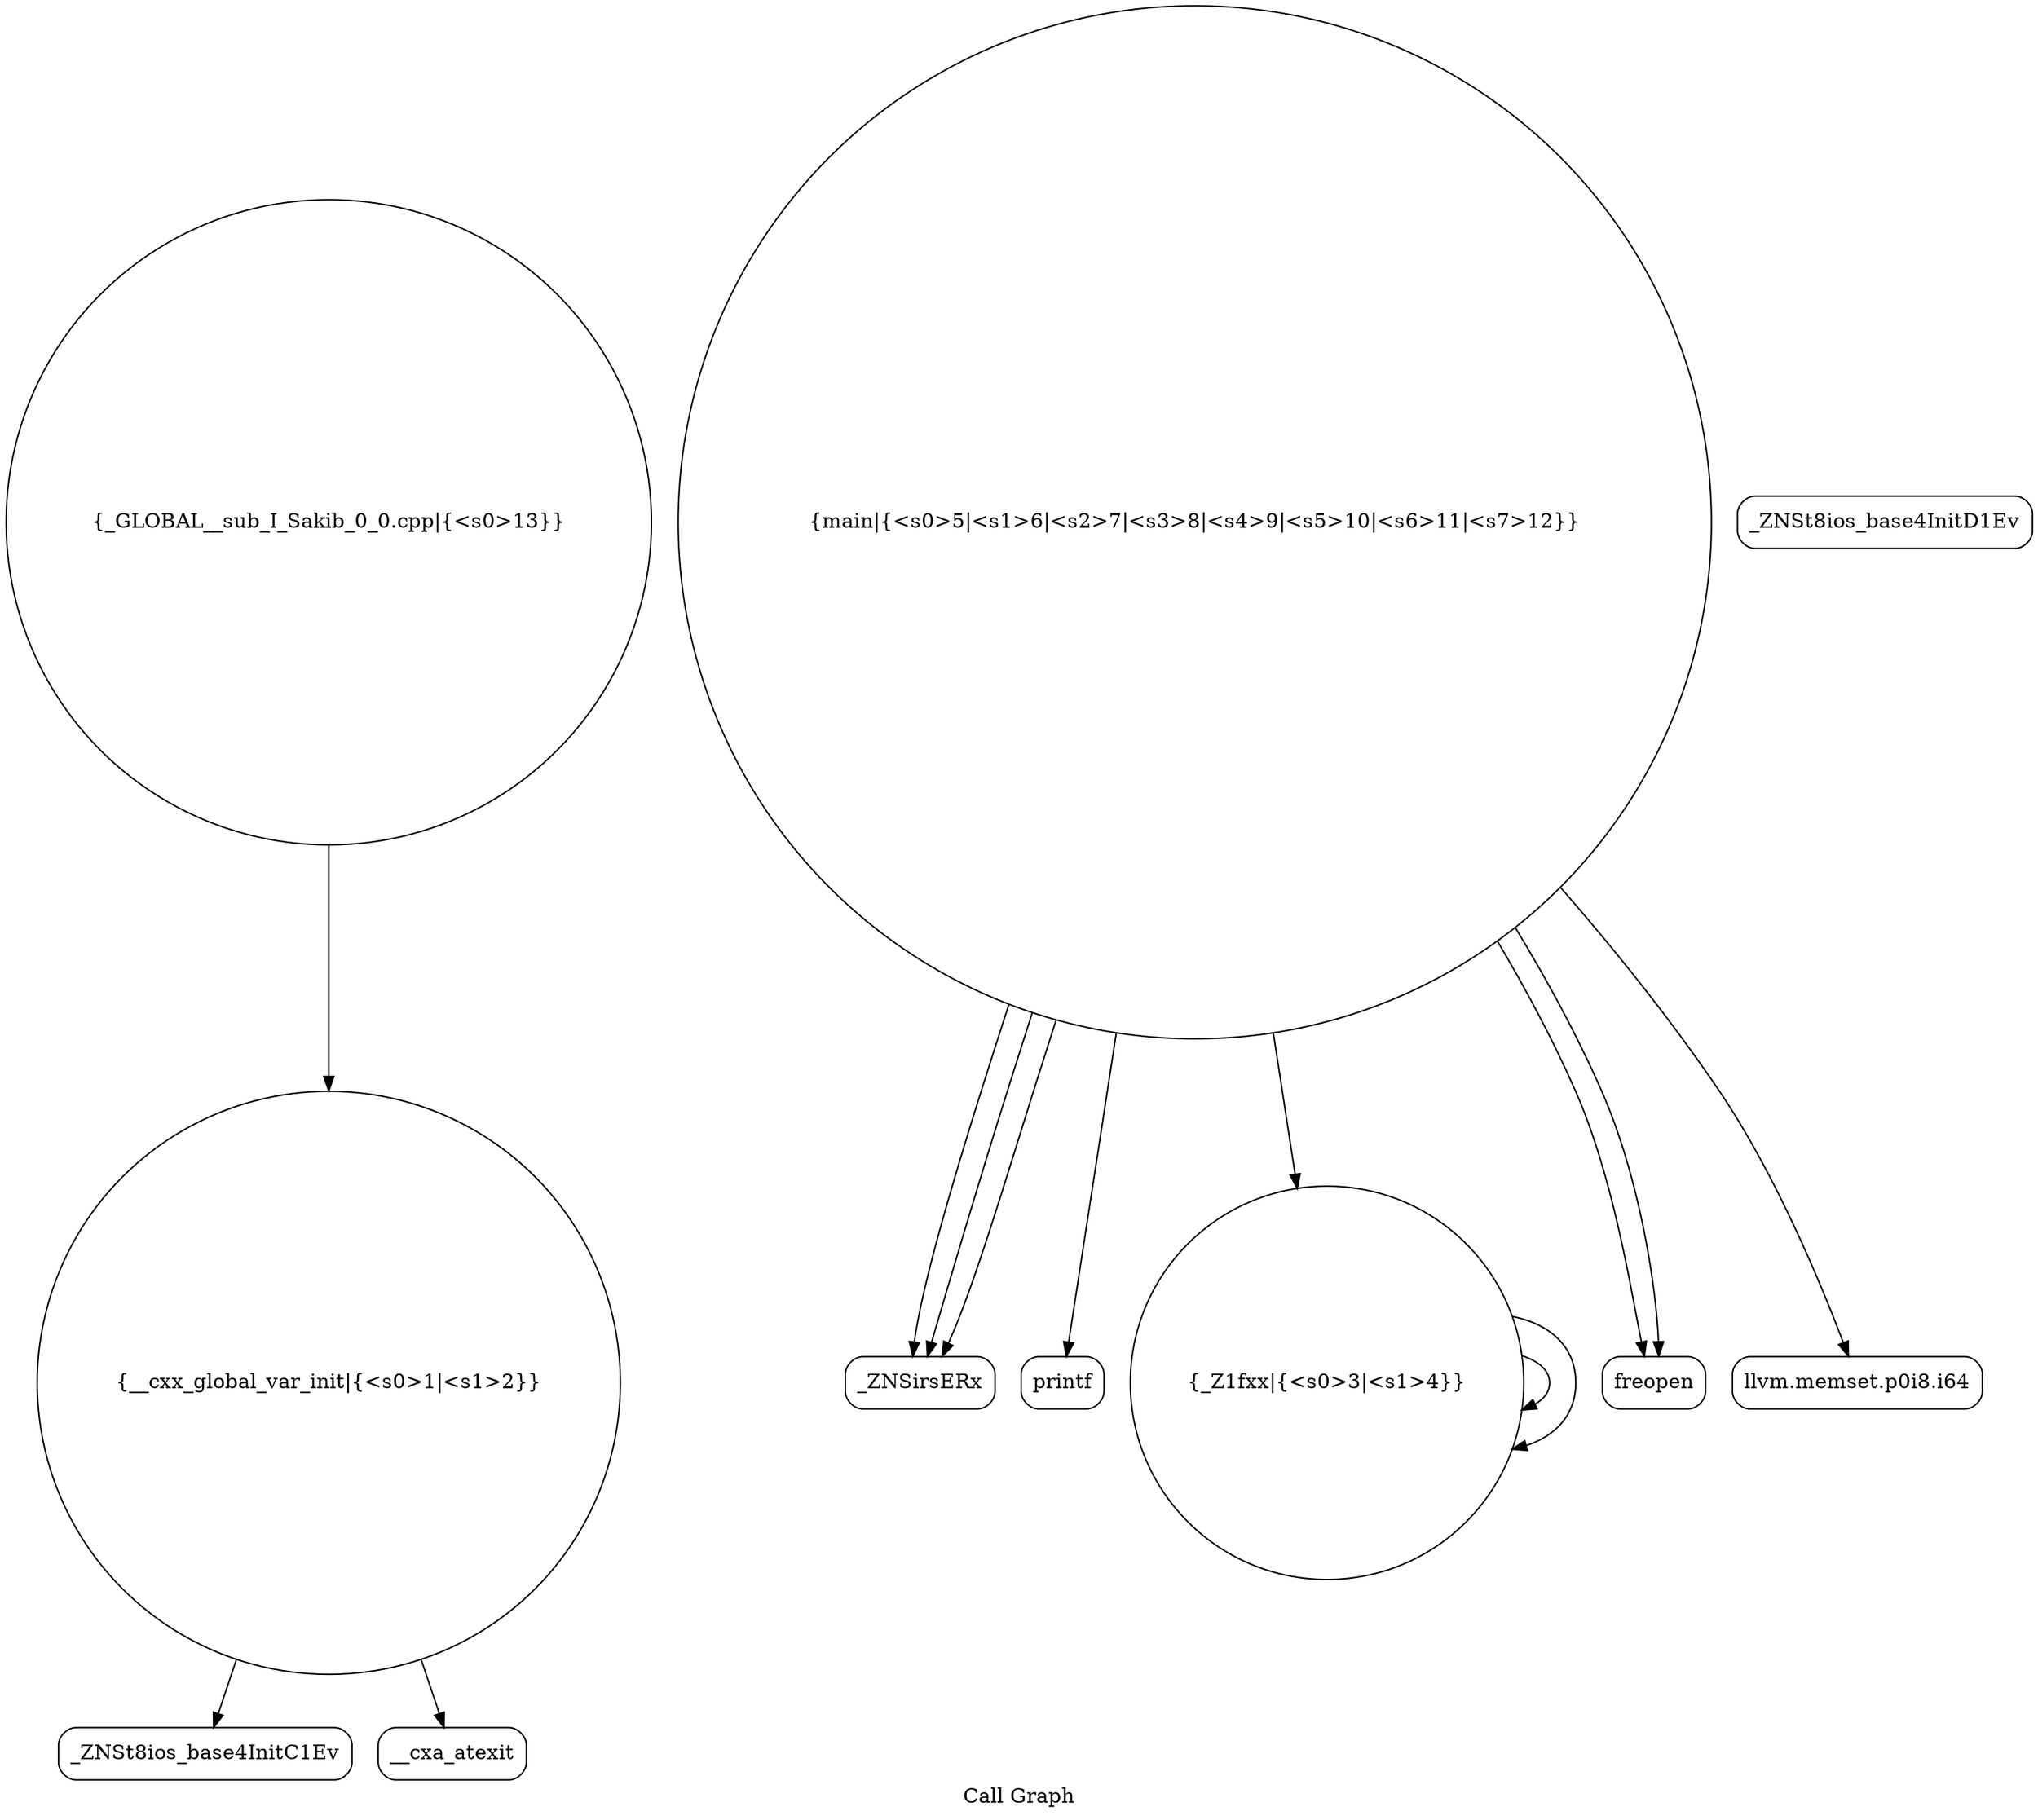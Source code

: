 digraph "Call Graph" {
	label="Call Graph";

	Node0x560e05fbb030 [shape=record,shape=circle,label="{__cxx_global_var_init|{<s0>1|<s1>2}}"];
	Node0x560e05fbb030:s0 -> Node0x560e05fbb4c0[color=black];
	Node0x560e05fbb030:s1 -> Node0x560e05fbb5c0[color=black];
	Node0x560e05fbb7c0 [shape=record,shape=Mrecord,label="{_ZNSirsERx}"];
	Node0x560e05fbb540 [shape=record,shape=Mrecord,label="{_ZNSt8ios_base4InitD1Ev}"];
	Node0x560e05fbb8c0 [shape=record,shape=Mrecord,label="{printf}"];
	Node0x560e05fbb640 [shape=record,shape=circle,label="{_Z1fxx|{<s0>3|<s1>4}}"];
	Node0x560e05fbb640:s0 -> Node0x560e05fbb640[color=black];
	Node0x560e05fbb640:s1 -> Node0x560e05fbb640[color=black];
	Node0x560e05fbb740 [shape=record,shape=Mrecord,label="{freopen}"];
	Node0x560e05fbb4c0 [shape=record,shape=Mrecord,label="{_ZNSt8ios_base4InitC1Ev}"];
	Node0x560e05fbb840 [shape=record,shape=Mrecord,label="{llvm.memset.p0i8.i64}"];
	Node0x560e05fbb5c0 [shape=record,shape=Mrecord,label="{__cxa_atexit}"];
	Node0x560e05fbb940 [shape=record,shape=circle,label="{_GLOBAL__sub_I_Sakib_0_0.cpp|{<s0>13}}"];
	Node0x560e05fbb940:s0 -> Node0x560e05fbb030[color=black];
	Node0x560e05fbb6c0 [shape=record,shape=circle,label="{main|{<s0>5|<s1>6|<s2>7|<s3>8|<s4>9|<s5>10|<s6>11|<s7>12}}"];
	Node0x560e05fbb6c0:s0 -> Node0x560e05fbb740[color=black];
	Node0x560e05fbb6c0:s1 -> Node0x560e05fbb740[color=black];
	Node0x560e05fbb6c0:s2 -> Node0x560e05fbb7c0[color=black];
	Node0x560e05fbb6c0:s3 -> Node0x560e05fbb7c0[color=black];
	Node0x560e05fbb6c0:s4 -> Node0x560e05fbb7c0[color=black];
	Node0x560e05fbb6c0:s5 -> Node0x560e05fbb840[color=black];
	Node0x560e05fbb6c0:s6 -> Node0x560e05fbb640[color=black];
	Node0x560e05fbb6c0:s7 -> Node0x560e05fbb8c0[color=black];
}
